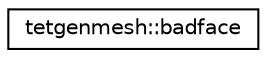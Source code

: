 digraph "Graphical Class Hierarchy"
{
  edge [fontname="Helvetica",fontsize="10",labelfontname="Helvetica",labelfontsize="10"];
  node [fontname="Helvetica",fontsize="10",shape=record];
  rankdir="LR";
  Node0 [label="tetgenmesh::badface",height=0.2,width=0.4,color="black", fillcolor="white", style="filled",URL="$classtetgenmesh_1_1badface.html"];
}
